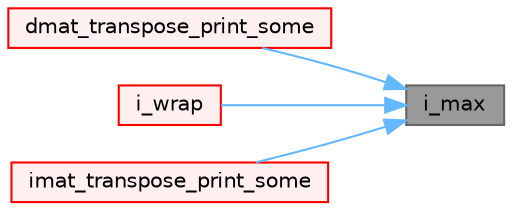 digraph "i_max"
{
 // LATEX_PDF_SIZE
  bgcolor="transparent";
  edge [fontname=Helvetica,fontsize=10,labelfontname=Helvetica,labelfontsize=10];
  node [fontname=Helvetica,fontsize=10,shape=box,height=0.2,width=0.4];
  rankdir="RL";
  Node1 [id="Node000001",label="i_max",height=0.2,width=0.4,color="gray40", fillcolor="grey60", style="filled", fontcolor="black",tooltip=" "];
  Node1 -> Node2 [id="edge1_Node000001_Node000002",dir="back",color="steelblue1",style="solid",tooltip=" "];
  Node2 [id="Node000002",label="dmat_transpose_print_some",height=0.2,width=0.4,color="red", fillcolor="#FFF0F0", style="filled",URL="$geompack_8C.html#a8287e1ce47b22e5a7dc1e3d950ab6ce2",tooltip=" "];
  Node1 -> Node5 [id="edge2_Node000001_Node000005",dir="back",color="steelblue1",style="solid",tooltip=" "];
  Node5 [id="Node000005",label="i_wrap",height=0.2,width=0.4,color="red", fillcolor="#FFF0F0", style="filled",URL="$geompack_8C.html#ae07a984e2fafd371df7f7f8c83518e71",tooltip=" "];
  Node1 -> Node11 [id="edge3_Node000001_Node000011",dir="back",color="steelblue1",style="solid",tooltip=" "];
  Node11 [id="Node000011",label="imat_transpose_print_some",height=0.2,width=0.4,color="red", fillcolor="#FFF0F0", style="filled",URL="$geompack_8C.html#a63cb70ea9628453f6d4eda3c1bd6ff67",tooltip=" "];
}
